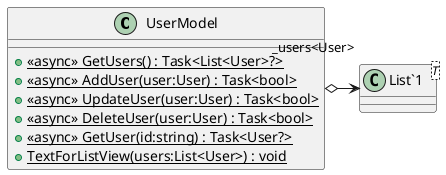 @startuml
class UserModel {
    + {static} <<async>> GetUsers() : Task<List<User>?>
    + {static} <<async>> AddUser(user:User) : Task<bool>
    + {static} <<async>> UpdateUser(user:User) : Task<bool>
    + {static} <<async>> DeleteUser(user:User) : Task<bool>
    + {static} <<async>> GetUser(id:string) : Task<User?>
    + {static} TextForListView(users:List<User>) : void
}
class "List`1"<T> {
}
UserModel o-> "_users<User>" "List`1"
@enduml
